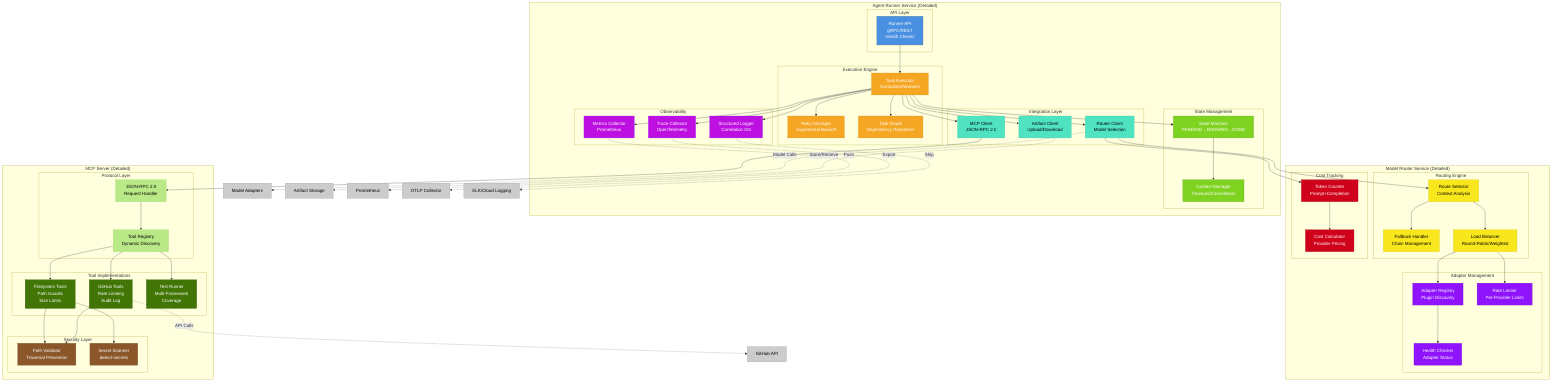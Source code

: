graph TB
    subgraph "Agent Runner Service (Detailed)"
        subgraph "API Layer"
            RunnerAPI[Runner API<br/>gRPC/REST<br/>Health Checks]
        end

        subgraph "Execution Engine"
            TaskExecutor[Task Executor<br/>Goroutines/Workers]
            RetryLogic[Retry Manager<br/>Exponential Backoff]
            GraphResolver[Task Graph<br/>Dependency Resolution]
        end

        subgraph "State Management"
            StateMachine[State Machine<br/>PENDING→RUNNING→DONE]
            ContextMgr[Context Manager<br/>Timeouts/Cancellation]
        end

        subgraph "Integration Layer"
            RouterClient[Router Client<br/>Model Selection]
            MCPClient[MCP Client<br/>JSON-RPC 2.0]
            ArtifactClient[Artifact Client<br/>Upload/Download]
        end

        subgraph "Observability"
            MetricsCollector[Metrics Collector<br/>Prometheus]
            TraceCollector[Trace Collector<br/>OpenTelemetry]
            StructuredLogger[Structured Logger<br/>Correlation IDs]
        end
    end

    subgraph "Model Router Service (Detailed)"
        subgraph "Routing Engine"
            RouteSelector[Route Selector<br/>Context Analysis]
            FallbackHandler[Fallback Handler<br/>Chain Management]
            LoadBalancer[Load Balancer<br/>Round-Robin/Weighted]
        end

        subgraph "Adapter Management"
            AdapterRegistry[Adapter Registry<br/>Plugin Discovery]
            HealthChecker[Health Checker<br/>Adapter Status]
            RateLimiter[Rate Limiter<br/>Per-Provider Limits]
        end

        subgraph "Cost Tracking"
            TokenCounter[Token Counter<br/>Prompt+Completion]
            CostCalculator[Cost Calculator<br/>Provider Pricing]
        end
    end

    subgraph "MCP Server (Detailed)"
        subgraph "Protocol Layer"
            JSONRPCHandler[JSON-RPC 2.0<br/>Request Handler]
            ToolRegistry[Tool Registry<br/>Dynamic Discovery]
        end

        subgraph "Tool Implementations"
            FSToolImpl[Filesystem Tools<br/>Path Guards<br/>Size Limits]
            GHToolImpl[GitHub Tools<br/>Rate Limiting<br/>Audit Log]
            TestToolImpl[Test Runner<br/>Multi-Framework<br/>Coverage]
        end

        subgraph "Security Layer"
            PathValidator[Path Validator<br/>Traversal Prevention]
            SecretScanner[Secret Scanner<br/>detect-secrets]
        end
    end

    %% Runner Internal Flow
    RunnerAPI --> TaskExecutor
    TaskExecutor --> GraphResolver
    TaskExecutor --> StateMachine
    TaskExecutor --> RetryLogic
    StateMachine --> ContextMgr

    %% Runner to External Services
    TaskExecutor --> RouterClient
    TaskExecutor --> MCPClient
    TaskExecutor --> ArtifactClient
    TaskExecutor --> MetricsCollector
    TaskExecutor --> TraceCollector
    TaskExecutor --> StructuredLogger

    %% Router Internal Flow
    RouterClient --> RouteSelector
    RouteSelector --> FallbackHandler
    RouteSelector --> LoadBalancer
    LoadBalancer --> AdapterRegistry
    AdapterRegistry --> HealthChecker
    LoadBalancer --> RateLimiter
    RouterClient --> TokenCounter
    TokenCounter --> CostCalculator

    %% MCP Internal Flow
    MCPClient --> JSONRPCHandler
    JSONRPCHandler --> ToolRegistry
    ToolRegistry --> FSToolImpl
    ToolRegistry --> GHToolImpl
    ToolRegistry --> TestToolImpl
    FSToolImpl --> PathValidator
    GHToolImpl --> PathValidator
    FSToolImpl --> SecretScanner

    %% External Dependencies
    RouterClient -.->|Model Calls| ExternalAdapters[Model Adapters]
    ArtifactClient -.->|Store/Retrieve| ExternalStorage[Artifact Storage]
    MetricsCollector -.->|Push| ExternalMetrics[Prometheus]
    TraceCollector -.->|Export| ExternalTracing[OTLP Collector]
    StructuredLogger -.->|Ship| ExternalLogs[ELK/Cloud Logging]
    GHToolImpl -.->|API Calls| ExternalGitHub[GitHub API]

    classDef api fill:#4A90E2,stroke:#2E5C8A,color:#fff
    classDef engine fill:#F5A623,stroke:#D68910,color:#fff
    classDef state fill:#7ED321,stroke:#5FA019,color:#fff
    classDef integration fill:#50E3C2,stroke:#35C9A8,color:#000
    classDef observability fill:#BD10E0,stroke:#9012FE,color:#fff
    classDef routing fill:#F8E71C,stroke:#D4C418,color:#000
    classDef adapter fill:#9013FE,stroke:#7110CD,color:#fff
    classDef cost fill:#D0021B,stroke:#A00116,color:#fff
    classDef protocol fill:#B8E986,stroke:#9DD663,color:#000
    classDef tools fill:#417505,stroke:#2D5103,color:#fff
    classDef security fill:#8B572A,stroke:#704626,color:#fff
    classDef external fill:#CCCCCC,stroke:#999999,color:#000

    class RunnerAPI api
    class TaskExecutor,RetryLogic,GraphResolver engine
    class StateMachine,ContextMgr state
    class RouterClient,MCPClient,ArtifactClient integration
    class MetricsCollector,TraceCollector,StructuredLogger observability
    class RouteSelector,FallbackHandler,LoadBalancer routing
    class AdapterRegistry,HealthChecker,RateLimiter adapter
    class TokenCounter,CostCalculator cost
    class JSONRPCHandler,ToolRegistry protocol
    class FSToolImpl,GHToolImpl,TestToolImpl tools
    class PathValidator,SecretScanner security
    class ExternalAdapters,ExternalStorage,ExternalMetrics,ExternalTracing,ExternalLogs,ExternalGitHub external